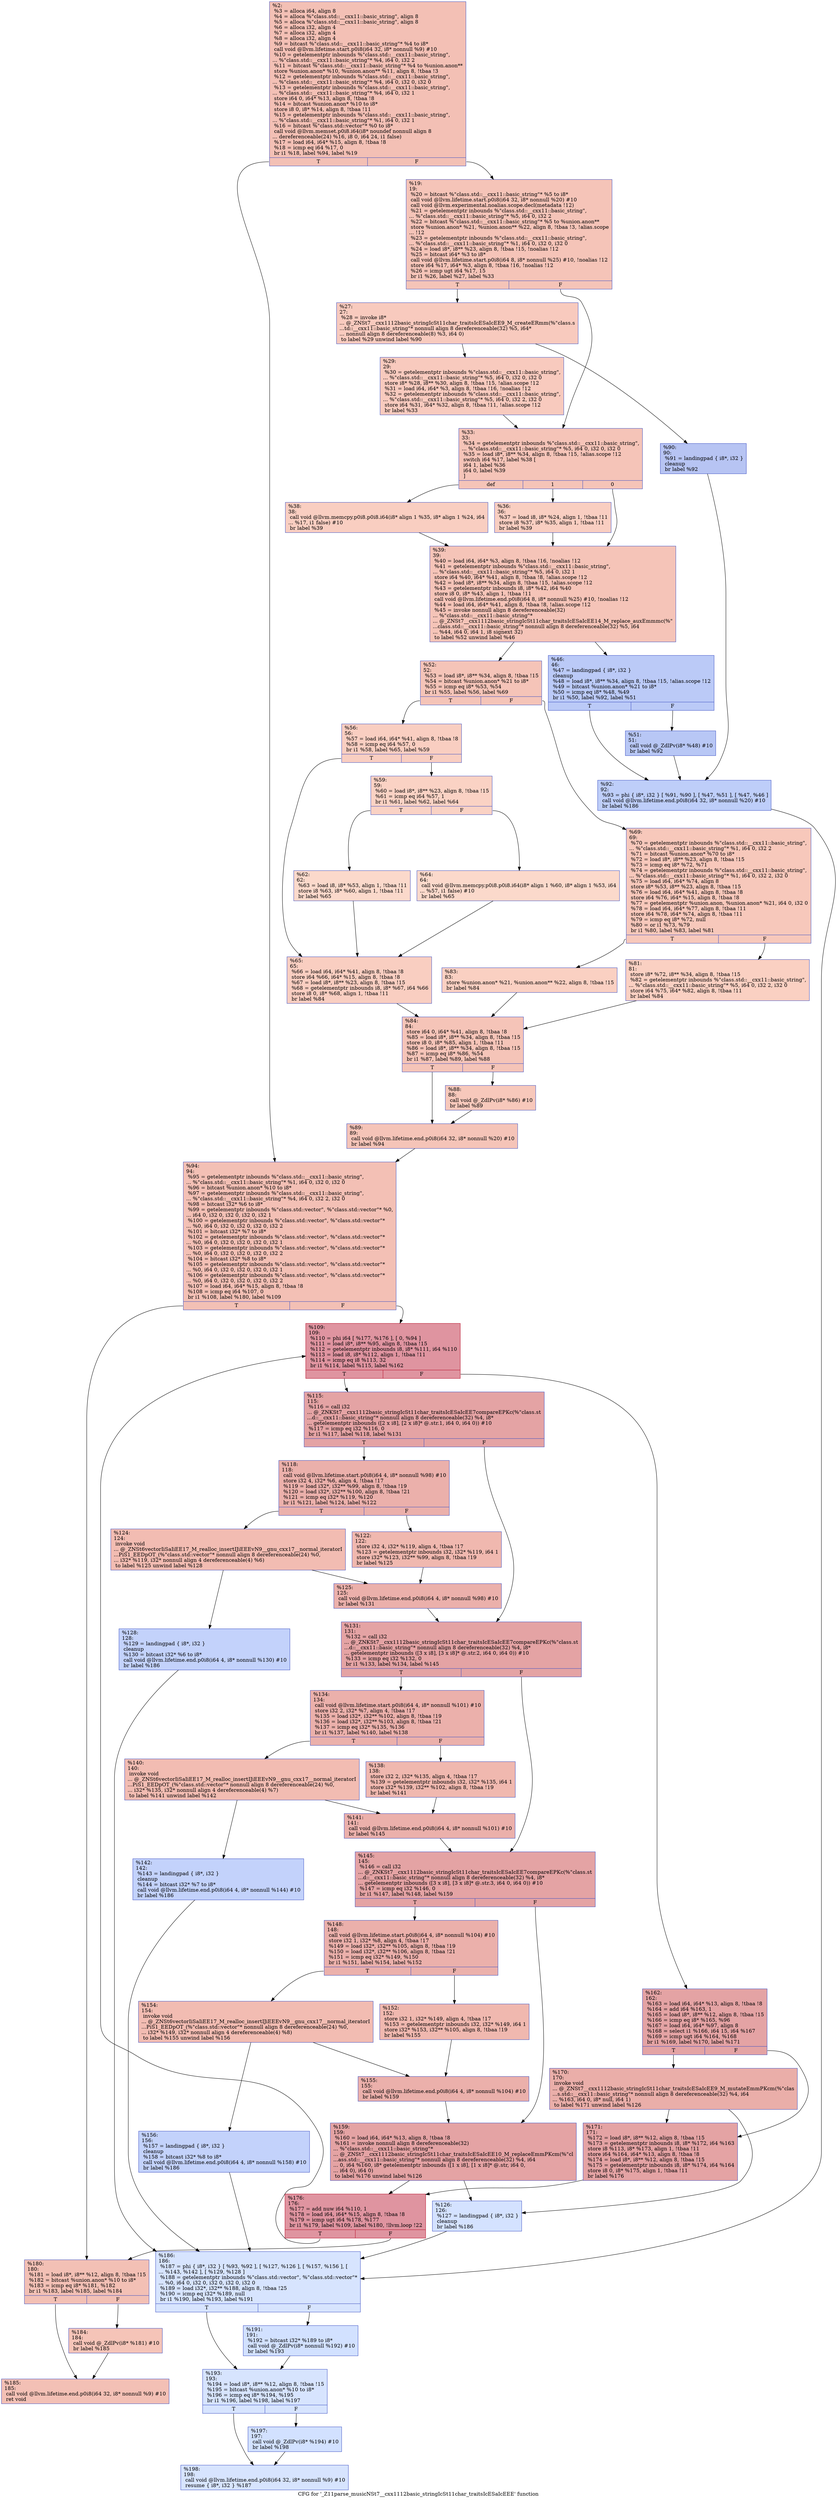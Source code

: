 digraph "CFG for '_Z11parse_musicNSt7__cxx1112basic_stringIcSt11char_traitsIcESaIcEEE' function" {
	label="CFG for '_Z11parse_musicNSt7__cxx1112basic_stringIcSt11char_traitsIcESaIcEEE' function";

	Node0x55bfd74b3310 [shape=record,color="#3d50c3ff", style=filled, fillcolor="#e5705870",label="{%2:\l  %3 = alloca i64, align 8\l  %4 = alloca %\"class.std::__cxx11::basic_string\", align 8\l  %5 = alloca %\"class.std::__cxx11::basic_string\", align 8\l  %6 = alloca i32, align 4\l  %7 = alloca i32, align 4\l  %8 = alloca i32, align 4\l  %9 = bitcast %\"class.std::__cxx11::basic_string\"* %4 to i8*\l  call void @llvm.lifetime.start.p0i8(i64 32, i8* nonnull %9) #10\l  %10 = getelementptr inbounds %\"class.std::__cxx11::basic_string\",\l... %\"class.std::__cxx11::basic_string\"* %4, i64 0, i32 2\l  %11 = bitcast %\"class.std::__cxx11::basic_string\"* %4 to %union.anon**\l  store %union.anon* %10, %union.anon** %11, align 8, !tbaa !3\l  %12 = getelementptr inbounds %\"class.std::__cxx11::basic_string\",\l... %\"class.std::__cxx11::basic_string\"* %4, i64 0, i32 0, i32 0\l  %13 = getelementptr inbounds %\"class.std::__cxx11::basic_string\",\l... %\"class.std::__cxx11::basic_string\"* %4, i64 0, i32 1\l  store i64 0, i64* %13, align 8, !tbaa !8\l  %14 = bitcast %union.anon* %10 to i8*\l  store i8 0, i8* %14, align 8, !tbaa !11\l  %15 = getelementptr inbounds %\"class.std::__cxx11::basic_string\",\l... %\"class.std::__cxx11::basic_string\"* %1, i64 0, i32 1\l  %16 = bitcast %\"class.std::vector\"* %0 to i8*\l  call void @llvm.memset.p0i8.i64(i8* noundef nonnull align 8\l... dereferenceable(24) %16, i8 0, i64 24, i1 false)\l  %17 = load i64, i64* %15, align 8, !tbaa !8\l  %18 = icmp eq i64 %17, 0\l  br i1 %18, label %94, label %19\l|{<s0>T|<s1>F}}"];
	Node0x55bfd74b3310:s0 -> Node0x55bfd74b6730;
	Node0x55bfd74b3310:s1 -> Node0x55bfd74b67c0;
	Node0x55bfd74b67c0 [shape=record,color="#3d50c3ff", style=filled, fillcolor="#e97a5f70",label="{%19:\l19:                                               \l  %20 = bitcast %\"class.std::__cxx11::basic_string\"* %5 to i8*\l  call void @llvm.lifetime.start.p0i8(i64 32, i8* nonnull %20) #10\l  call void @llvm.experimental.noalias.scope.decl(metadata !12)\l  %21 = getelementptr inbounds %\"class.std::__cxx11::basic_string\",\l... %\"class.std::__cxx11::basic_string\"* %5, i64 0, i32 2\l  %22 = bitcast %\"class.std::__cxx11::basic_string\"* %5 to %union.anon**\l  store %union.anon* %21, %union.anon** %22, align 8, !tbaa !3, !alias.scope\l... !12\l  %23 = getelementptr inbounds %\"class.std::__cxx11::basic_string\",\l... %\"class.std::__cxx11::basic_string\"* %1, i64 0, i32 0, i32 0\l  %24 = load i8*, i8** %23, align 8, !tbaa !15, !noalias !12\l  %25 = bitcast i64* %3 to i8*\l  call void @llvm.lifetime.start.p0i8(i64 8, i8* nonnull %25) #10, !noalias !12\l  store i64 %17, i64* %3, align 8, !tbaa !16, !noalias !12\l  %26 = icmp ugt i64 %17, 15\l  br i1 %26, label %27, label %33\l|{<s0>T|<s1>F}}"];
	Node0x55bfd74b67c0:s0 -> Node0x55bfd74b8670;
	Node0x55bfd74b67c0:s1 -> Node0x55bfd74b8700;
	Node0x55bfd74b8670 [shape=record,color="#3d50c3ff", style=filled, fillcolor="#ef886b70",label="{%27:\l27:                                               \l  %28 = invoke i8*\l... @_ZNSt7__cxx1112basic_stringIcSt11char_traitsIcESaIcEE9_M_createERmm(%\"class.s\l...td::__cxx11::basic_string\"* nonnull align 8 dereferenceable(32) %5, i64*\l... nonnull align 8 dereferenceable(8) %3, i64 0)\l          to label %29 unwind label %90\l}"];
	Node0x55bfd74b8670 -> Node0x55bfd74b8930;
	Node0x55bfd74b8670 -> Node0x55bfd74b8980;
	Node0x55bfd74b8930 [shape=record,color="#3d50c3ff", style=filled, fillcolor="#ef886b70",label="{%29:\l29:                                               \l  %30 = getelementptr inbounds %\"class.std::__cxx11::basic_string\",\l... %\"class.std::__cxx11::basic_string\"* %5, i64 0, i32 0, i32 0\l  store i8* %28, i8** %30, align 8, !tbaa !15, !alias.scope !12\l  %31 = load i64, i64* %3, align 8, !tbaa !16, !noalias !12\l  %32 = getelementptr inbounds %\"class.std::__cxx11::basic_string\",\l... %\"class.std::__cxx11::basic_string\"* %5, i64 0, i32 2, i32 0\l  store i64 %31, i64* %32, align 8, !tbaa !11, !alias.scope !12\l  br label %33\l}"];
	Node0x55bfd74b8930 -> Node0x55bfd74b8700;
	Node0x55bfd74b8700 [shape=record,color="#3d50c3ff", style=filled, fillcolor="#e97a5f70",label="{%33:\l33:                                               \l  %34 = getelementptr inbounds %\"class.std::__cxx11::basic_string\",\l... %\"class.std::__cxx11::basic_string\"* %5, i64 0, i32 0, i32 0\l  %35 = load i8*, i8** %34, align 8, !tbaa !15, !alias.scope !12\l  switch i64 %17, label %38 [\l    i64 1, label %36\l    i64 0, label %39\l  ]\l|{<s0>def|<s1>1|<s2>0}}"];
	Node0x55bfd74b8700:s0 -> Node0x55bfd74b8840;
	Node0x55bfd74b8700:s1 -> Node0x55bfd74ba560;
	Node0x55bfd74b8700:s2 -> Node0x55bfd74ba5f0;
	Node0x55bfd74ba560 [shape=record,color="#3d50c3ff", style=filled, fillcolor="#f2907270",label="{%36:\l36:                                               \l  %37 = load i8, i8* %24, align 1, !tbaa !11\l  store i8 %37, i8* %35, align 1, !tbaa !11\l  br label %39\l}"];
	Node0x55bfd74ba560 -> Node0x55bfd74ba5f0;
	Node0x55bfd74b8840 [shape=record,color="#3d50c3ff", style=filled, fillcolor="#f2907270",label="{%38:\l38:                                               \l  call void @llvm.memcpy.p0i8.p0i8.i64(i8* align 1 %35, i8* align 1 %24, i64\l... %17, i1 false) #10\l  br label %39\l}"];
	Node0x55bfd74b8840 -> Node0x55bfd74ba5f0;
	Node0x55bfd74ba5f0 [shape=record,color="#3d50c3ff", style=filled, fillcolor="#e97a5f70",label="{%39:\l39:                                               \l  %40 = load i64, i64* %3, align 8, !tbaa !16, !noalias !12\l  %41 = getelementptr inbounds %\"class.std::__cxx11::basic_string\",\l... %\"class.std::__cxx11::basic_string\"* %5, i64 0, i32 1\l  store i64 %40, i64* %41, align 8, !tbaa !8, !alias.scope !12\l  %42 = load i8*, i8** %34, align 8, !tbaa !15, !alias.scope !12\l  %43 = getelementptr inbounds i8, i8* %42, i64 %40\l  store i8 0, i8* %43, align 1, !tbaa !11\l  call void @llvm.lifetime.end.p0i8(i64 8, i8* nonnull %25) #10, !noalias !12\l  %44 = load i64, i64* %41, align 8, !tbaa !8, !alias.scope !12\l  %45 = invoke nonnull align 8 dereferenceable(32)\l... %\"class.std::__cxx11::basic_string\"*\l... @_ZNSt7__cxx1112basic_stringIcSt11char_traitsIcESaIcEE14_M_replace_auxEmmmc(%\"\l...class.std::__cxx11::basic_string\"* nonnull align 8 dereferenceable(32) %5, i64\l... %44, i64 0, i64 1, i8 signext 32)\l          to label %52 unwind label %46\l}"];
	Node0x55bfd74ba5f0 -> Node0x55bfd74bb3b0;
	Node0x55bfd74ba5f0 -> Node0x55bfd74bb440;
	Node0x55bfd74bb440 [shape=record,color="#3d50c3ff", style=filled, fillcolor="#6687ed70",label="{%46:\l46:                                               \l  %47 = landingpad \{ i8*, i32 \}\l          cleanup\l  %48 = load i8*, i8** %34, align 8, !tbaa !15, !alias.scope !12\l  %49 = bitcast %union.anon* %21 to i8*\l  %50 = icmp eq i8* %48, %49\l  br i1 %50, label %92, label %51\l|{<s0>T|<s1>F}}"];
	Node0x55bfd74bb440:s0 -> Node0x55bfd74bbbf0;
	Node0x55bfd74bb440:s1 -> Node0x55bfd74bbc80;
	Node0x55bfd74bbc80 [shape=record,color="#3d50c3ff", style=filled, fillcolor="#5f7fe870",label="{%51:\l51:                                               \l  call void @_ZdlPv(i8* %48) #10\l  br label %92\l}"];
	Node0x55bfd74bbc80 -> Node0x55bfd74bbbf0;
	Node0x55bfd74bb3b0 [shape=record,color="#3d50c3ff", style=filled, fillcolor="#e97a5f70",label="{%52:\l52:                                               \l  %53 = load i8*, i8** %34, align 8, !tbaa !15\l  %54 = bitcast %union.anon* %21 to i8*\l  %55 = icmp eq i8* %53, %54\l  br i1 %55, label %56, label %69\l|{<s0>T|<s1>F}}"];
	Node0x55bfd74bb3b0:s0 -> Node0x55bfd74bc170;
	Node0x55bfd74bb3b0:s1 -> Node0x55bfd74bc1c0;
	Node0x55bfd74bc170 [shape=record,color="#3d50c3ff", style=filled, fillcolor="#f2907270",label="{%56:\l56:                                               \l  %57 = load i64, i64* %41, align 8, !tbaa !8\l  %58 = icmp eq i64 %57, 0\l  br i1 %58, label %65, label %59\l|{<s0>T|<s1>F}}"];
	Node0x55bfd74bc170:s0 -> Node0x55bfd74bc3c0;
	Node0x55bfd74bc170:s1 -> Node0x55bfd74bc410;
	Node0x55bfd74bc410 [shape=record,color="#3d50c3ff", style=filled, fillcolor="#f4987a70",label="{%59:\l59:                                               \l  %60 = load i8*, i8** %23, align 8, !tbaa !15\l  %61 = icmp eq i64 %57, 1\l  br i1 %61, label %62, label %64\l|{<s0>T|<s1>F}}"];
	Node0x55bfd74bc410:s0 -> Node0x55bfd74bc650;
	Node0x55bfd74bc410:s1 -> Node0x55bfd74bc6a0;
	Node0x55bfd74bc650 [shape=record,color="#3d50c3ff", style=filled, fillcolor="#f7a88970",label="{%62:\l62:                                               \l  %63 = load i8, i8* %53, align 1, !tbaa !11\l  store i8 %63, i8* %60, align 1, !tbaa !11\l  br label %65\l}"];
	Node0x55bfd74bc650 -> Node0x55bfd74bc3c0;
	Node0x55bfd74bc6a0 [shape=record,color="#3d50c3ff", style=filled, fillcolor="#f7a88970",label="{%64:\l64:                                               \l  call void @llvm.memcpy.p0i8.p0i8.i64(i8* align 1 %60, i8* align 1 %53, i64\l... %57, i1 false) #10\l  br label %65\l}"];
	Node0x55bfd74bc6a0 -> Node0x55bfd74bc3c0;
	Node0x55bfd74bc3c0 [shape=record,color="#3d50c3ff", style=filled, fillcolor="#f2907270",label="{%65:\l65:                                               \l  %66 = load i64, i64* %41, align 8, !tbaa !8\l  store i64 %66, i64* %15, align 8, !tbaa !8\l  %67 = load i8*, i8** %23, align 8, !tbaa !15\l  %68 = getelementptr inbounds i8, i8* %67, i64 %66\l  store i8 0, i8* %68, align 1, !tbaa !11\l  br label %84\l}"];
	Node0x55bfd74bc3c0 -> Node0x55bfd74bd260;
	Node0x55bfd74bc1c0 [shape=record,color="#3d50c3ff", style=filled, fillcolor="#ed836670",label="{%69:\l69:                                               \l  %70 = getelementptr inbounds %\"class.std::__cxx11::basic_string\",\l... %\"class.std::__cxx11::basic_string\"* %1, i64 0, i32 2\l  %71 = bitcast %union.anon* %70 to i8*\l  %72 = load i8*, i8** %23, align 8, !tbaa !15\l  %73 = icmp eq i8* %72, %71\l  %74 = getelementptr inbounds %\"class.std::__cxx11::basic_string\",\l... %\"class.std::__cxx11::basic_string\"* %1, i64 0, i32 2, i32 0\l  %75 = load i64, i64* %74, align 8\l  store i8* %53, i8** %23, align 8, !tbaa !15\l  %76 = load i64, i64* %41, align 8, !tbaa !8\l  store i64 %76, i64* %15, align 8, !tbaa !8\l  %77 = getelementptr %union.anon, %union.anon* %21, i64 0, i32 0\l  %78 = load i64, i64* %77, align 8, !tbaa !11\l  store i64 %78, i64* %74, align 8, !tbaa !11\l  %79 = icmp eq i8* %72, null\l  %80 = or i1 %73, %79\l  br i1 %80, label %83, label %81\l|{<s0>T|<s1>F}}"];
	Node0x55bfd74bc1c0:s0 -> Node0x55bfd74bdb10;
	Node0x55bfd74bc1c0:s1 -> Node0x55bfd74bdb60;
	Node0x55bfd74bdb60 [shape=record,color="#3d50c3ff", style=filled, fillcolor="#f3947570",label="{%81:\l81:                                               \l  store i8* %72, i8** %34, align 8, !tbaa !15\l  %82 = getelementptr inbounds %\"class.std::__cxx11::basic_string\",\l... %\"class.std::__cxx11::basic_string\"* %5, i64 0, i32 2, i32 0\l  store i64 %75, i64* %82, align 8, !tbaa !11\l  br label %84\l}"];
	Node0x55bfd74bdb60 -> Node0x55bfd74bd260;
	Node0x55bfd74bdb10 [shape=record,color="#3d50c3ff", style=filled, fillcolor="#f3947570",label="{%83:\l83:                                               \l  store %union.anon* %21, %union.anon** %22, align 8, !tbaa !15\l  br label %84\l}"];
	Node0x55bfd74bdb10 -> Node0x55bfd74bd260;
	Node0x55bfd74bd260 [shape=record,color="#3d50c3ff", style=filled, fillcolor="#e97a5f70",label="{%84:\l84:                                               \l  store i64 0, i64* %41, align 8, !tbaa !8\l  %85 = load i8*, i8** %34, align 8, !tbaa !15\l  store i8 0, i8* %85, align 1, !tbaa !11\l  %86 = load i8*, i8** %34, align 8, !tbaa !15\l  %87 = icmp eq i8* %86, %54\l  br i1 %87, label %89, label %88\l|{<s0>T|<s1>F}}"];
	Node0x55bfd74bd260:s0 -> Node0x55bfd74be260;
	Node0x55bfd74bd260:s1 -> Node0x55bfd74be2b0;
	Node0x55bfd74be2b0 [shape=record,color="#3d50c3ff", style=filled, fillcolor="#ed836670",label="{%88:\l88:                                               \l  call void @_ZdlPv(i8* %86) #10\l  br label %89\l}"];
	Node0x55bfd74be2b0 -> Node0x55bfd74be260;
	Node0x55bfd74be260 [shape=record,color="#3d50c3ff", style=filled, fillcolor="#e97a5f70",label="{%89:\l89:                                               \l  call void @llvm.lifetime.end.p0i8(i64 32, i8* nonnull %20) #10\l  br label %94\l}"];
	Node0x55bfd74be260 -> Node0x55bfd74b6730;
	Node0x55bfd74b8980 [shape=record,color="#3d50c3ff", style=filled, fillcolor="#5b7ae570",label="{%90:\l90:                                               \l  %91 = landingpad \{ i8*, i32 \}\l          cleanup\l  br label %92\l}"];
	Node0x55bfd74b8980 -> Node0x55bfd74bbbf0;
	Node0x55bfd74bbbf0 [shape=record,color="#3d50c3ff", style=filled, fillcolor="#6c8ff170",label="{%92:\l92:                                               \l  %93 = phi \{ i8*, i32 \} [ %91, %90 ], [ %47, %51 ], [ %47, %46 ]\l  call void @llvm.lifetime.end.p0i8(i64 32, i8* nonnull %20) #10\l  br label %186\l}"];
	Node0x55bfd74bbbf0 -> Node0x55bfd74be9d0;
	Node0x55bfd74b6730 [shape=record,color="#3d50c3ff", style=filled, fillcolor="#e5705870",label="{%94:\l94:                                               \l  %95 = getelementptr inbounds %\"class.std::__cxx11::basic_string\",\l... %\"class.std::__cxx11::basic_string\"* %1, i64 0, i32 0, i32 0\l  %96 = bitcast %union.anon* %10 to i8*\l  %97 = getelementptr inbounds %\"class.std::__cxx11::basic_string\",\l... %\"class.std::__cxx11::basic_string\"* %4, i64 0, i32 2, i32 0\l  %98 = bitcast i32* %6 to i8*\l  %99 = getelementptr inbounds %\"class.std::vector\", %\"class.std::vector\"* %0,\l... i64 0, i32 0, i32 0, i32 0, i32 1\l  %100 = getelementptr inbounds %\"class.std::vector\", %\"class.std::vector\"*\l... %0, i64 0, i32 0, i32 0, i32 0, i32 2\l  %101 = bitcast i32* %7 to i8*\l  %102 = getelementptr inbounds %\"class.std::vector\", %\"class.std::vector\"*\l... %0, i64 0, i32 0, i32 0, i32 0, i32 1\l  %103 = getelementptr inbounds %\"class.std::vector\", %\"class.std::vector\"*\l... %0, i64 0, i32 0, i32 0, i32 0, i32 2\l  %104 = bitcast i32* %8 to i8*\l  %105 = getelementptr inbounds %\"class.std::vector\", %\"class.std::vector\"*\l... %0, i64 0, i32 0, i32 0, i32 0, i32 1\l  %106 = getelementptr inbounds %\"class.std::vector\", %\"class.std::vector\"*\l... %0, i64 0, i32 0, i32 0, i32 0, i32 2\l  %107 = load i64, i64* %15, align 8, !tbaa !8\l  %108 = icmp eq i64 %107, 0\l  br i1 %108, label %180, label %109\l|{<s0>T|<s1>F}}"];
	Node0x55bfd74b6730:s0 -> Node0x55bfd74bf5d0;
	Node0x55bfd74b6730:s1 -> Node0x55bfd74bf620;
	Node0x55bfd74bf620 [shape=record,color="#b70d28ff", style=filled, fillcolor="#b70d2870",label="{%109:\l109:                                              \l  %110 = phi i64 [ %177, %176 ], [ 0, %94 ]\l  %111 = load i8*, i8** %95, align 8, !tbaa !15\l  %112 = getelementptr inbounds i8, i8* %111, i64 %110\l  %113 = load i8, i8* %112, align 1, !tbaa !11\l  %114 = icmp eq i8 %113, 32\l  br i1 %114, label %115, label %162\l|{<s0>T|<s1>F}}"];
	Node0x55bfd74bf620:s0 -> Node0x55bfd74bfa30;
	Node0x55bfd74bf620:s1 -> Node0x55bfd74bfa80;
	Node0x55bfd74bfa30 [shape=record,color="#3d50c3ff", style=filled, fillcolor="#c32e3170",label="{%115:\l115:                                              \l  %116 = call i32\l... @_ZNKSt7__cxx1112basic_stringIcSt11char_traitsIcESaIcEE7compareEPKc(%\"class.st\l...d::__cxx11::basic_string\"* nonnull align 8 dereferenceable(32) %4, i8*\l... getelementptr inbounds ([2 x i8], [2 x i8]* @.str.1, i64 0, i64 0)) #10\l  %117 = icmp eq i32 %116, 0\l  br i1 %117, label %118, label %131\l|{<s0>T|<s1>F}}"];
	Node0x55bfd74bfa30:s0 -> Node0x55bfd74bfb80;
	Node0x55bfd74bfa30:s1 -> Node0x55bfd74bff60;
	Node0x55bfd74bfb80 [shape=record,color="#3d50c3ff", style=filled, fillcolor="#d24b4070",label="{%118:\l118:                                              \l  call void @llvm.lifetime.start.p0i8(i64 4, i8* nonnull %98) #10\l  store i32 4, i32* %6, align 4, !tbaa !17\l  %119 = load i32*, i32** %99, align 8, !tbaa !19\l  %120 = load i32*, i32** %100, align 8, !tbaa !21\l  %121 = icmp eq i32* %119, %120\l  br i1 %121, label %124, label %122\l|{<s0>T|<s1>F}}"];
	Node0x55bfd74bfb80:s0 -> Node0x55bfd74b4f20;
	Node0x55bfd74bfb80:s1 -> Node0x55bfd74b4fb0;
	Node0x55bfd74b4fb0 [shape=record,color="#3d50c3ff", style=filled, fillcolor="#dc5d4a70",label="{%122:\l122:                                              \l  store i32 4, i32* %119, align 4, !tbaa !17\l  %123 = getelementptr inbounds i32, i32* %119, i64 1\l  store i32* %123, i32** %99, align 8, !tbaa !19\l  br label %125\l}"];
	Node0x55bfd74b4fb0 -> Node0x55bfd74b52b0;
	Node0x55bfd74b4f20 [shape=record,color="#3d50c3ff", style=filled, fillcolor="#e1675170",label="{%124:\l124:                                              \l  invoke void\l... @_ZNSt6vectorIiSaIiEE17_M_realloc_insertIJiEEEvN9__gnu_cxx17__normal_iteratorI\l...PiS1_EEDpOT_(%\"class.std::vector\"* nonnull align 8 dereferenceable(24) %0,\l... i32* %119, i32* nonnull align 4 dereferenceable(4) %6)\l          to label %125 unwind label %128\l}"];
	Node0x55bfd74b4f20 -> Node0x55bfd74b52b0;
	Node0x55bfd74b4f20 -> Node0x55bfd74b5480;
	Node0x55bfd74b52b0 [shape=record,color="#3d50c3ff", style=filled, fillcolor="#d24b4070",label="{%125:\l125:                                              \l  call void @llvm.lifetime.end.p0i8(i64 4, i8* nonnull %98) #10\l  br label %131\l}"];
	Node0x55bfd74b52b0 -> Node0x55bfd74bff60;
	Node0x55bfd74c2770 [shape=record,color="#3d50c3ff", style=filled, fillcolor="#9ebeff70",label="{%126:\l126:                                              \l  %127 = landingpad \{ i8*, i32 \}\l          cleanup\l  br label %186\l}"];
	Node0x55bfd74c2770 -> Node0x55bfd74be9d0;
	Node0x55bfd74b5480 [shape=record,color="#3d50c3ff", style=filled, fillcolor="#779af770",label="{%128:\l128:                                              \l  %129 = landingpad \{ i8*, i32 \}\l          cleanup\l  %130 = bitcast i32* %6 to i8*\l  call void @llvm.lifetime.end.p0i8(i64 4, i8* nonnull %130) #10\l  br label %186\l}"];
	Node0x55bfd74b5480 -> Node0x55bfd74be9d0;
	Node0x55bfd74bff60 [shape=record,color="#3d50c3ff", style=filled, fillcolor="#c32e3170",label="{%131:\l131:                                              \l  %132 = call i32\l... @_ZNKSt7__cxx1112basic_stringIcSt11char_traitsIcESaIcEE7compareEPKc(%\"class.st\l...d::__cxx11::basic_string\"* nonnull align 8 dereferenceable(32) %4, i8*\l... getelementptr inbounds ([3 x i8], [3 x i8]* @.str.2, i64 0, i64 0)) #10\l  %133 = icmp eq i32 %132, 0\l  br i1 %133, label %134, label %145\l|{<s0>T|<s1>F}}"];
	Node0x55bfd74bff60:s0 -> Node0x55bfd74c3330;
	Node0x55bfd74bff60:s1 -> Node0x55bfd74c35d0;
	Node0x55bfd74c3330 [shape=record,color="#3d50c3ff", style=filled, fillcolor="#d24b4070",label="{%134:\l134:                                              \l  call void @llvm.lifetime.start.p0i8(i64 4, i8* nonnull %101) #10\l  store i32 2, i32* %7, align 4, !tbaa !17\l  %135 = load i32*, i32** %102, align 8, !tbaa !19\l  %136 = load i32*, i32** %103, align 8, !tbaa !21\l  %137 = icmp eq i32* %135, %136\l  br i1 %137, label %140, label %138\l|{<s0>T|<s1>F}}"];
	Node0x55bfd74c3330:s0 -> Node0x55bfd74c4010;
	Node0x55bfd74c3330:s1 -> Node0x55bfd74c4060;
	Node0x55bfd74c4060 [shape=record,color="#3d50c3ff", style=filled, fillcolor="#dc5d4a70",label="{%138:\l138:                                              \l  store i32 2, i32* %135, align 4, !tbaa !17\l  %139 = getelementptr inbounds i32, i32* %135, i64 1\l  store i32* %139, i32** %102, align 8, !tbaa !19\l  br label %141\l}"];
	Node0x55bfd74c4060 -> Node0x55bfd74c4320;
	Node0x55bfd74c4010 [shape=record,color="#3d50c3ff", style=filled, fillcolor="#e1675170",label="{%140:\l140:                                              \l  invoke void\l... @_ZNSt6vectorIiSaIiEE17_M_realloc_insertIJiEEEvN9__gnu_cxx17__normal_iteratorI\l...PiS1_EEDpOT_(%\"class.std::vector\"* nonnull align 8 dereferenceable(24) %0,\l... i32* %135, i32* nonnull align 4 dereferenceable(4) %7)\l          to label %141 unwind label %142\l}"];
	Node0x55bfd74c4010 -> Node0x55bfd74c4320;
	Node0x55bfd74c4010 -> Node0x55bfd74c4450;
	Node0x55bfd74c4320 [shape=record,color="#3d50c3ff", style=filled, fillcolor="#d24b4070",label="{%141:\l141:                                              \l  call void @llvm.lifetime.end.p0i8(i64 4, i8* nonnull %101) #10\l  br label %145\l}"];
	Node0x55bfd74c4320 -> Node0x55bfd74c35d0;
	Node0x55bfd74c4450 [shape=record,color="#3d50c3ff", style=filled, fillcolor="#779af770",label="{%142:\l142:                                              \l  %143 = landingpad \{ i8*, i32 \}\l          cleanup\l  %144 = bitcast i32* %7 to i8*\l  call void @llvm.lifetime.end.p0i8(i64 4, i8* nonnull %144) #10\l  br label %186\l}"];
	Node0x55bfd74c4450 -> Node0x55bfd74be9d0;
	Node0x55bfd74c35d0 [shape=record,color="#3d50c3ff", style=filled, fillcolor="#c32e3170",label="{%145:\l145:                                              \l  %146 = call i32\l... @_ZNKSt7__cxx1112basic_stringIcSt11char_traitsIcESaIcEE7compareEPKc(%\"class.st\l...d::__cxx11::basic_string\"* nonnull align 8 dereferenceable(32) %4, i8*\l... getelementptr inbounds ([3 x i8], [3 x i8]* @.str.3, i64 0, i64 0)) #10\l  %147 = icmp eq i32 %146, 0\l  br i1 %147, label %148, label %159\l|{<s0>T|<s1>F}}"];
	Node0x55bfd74c35d0:s0 -> Node0x55bfd74c49c0;
	Node0x55bfd74c35d0:s1 -> Node0x55bfd74c4c60;
	Node0x55bfd74c49c0 [shape=record,color="#3d50c3ff", style=filled, fillcolor="#d24b4070",label="{%148:\l148:                                              \l  call void @llvm.lifetime.start.p0i8(i64 4, i8* nonnull %104) #10\l  store i32 1, i32* %8, align 4, !tbaa !17\l  %149 = load i32*, i32** %105, align 8, !tbaa !19\l  %150 = load i32*, i32** %106, align 8, !tbaa !21\l  %151 = icmp eq i32* %149, %150\l  br i1 %151, label %154, label %152\l|{<s0>T|<s1>F}}"];
	Node0x55bfd74c49c0:s0 -> Node0x55bfd74c5090;
	Node0x55bfd74c49c0:s1 -> Node0x55bfd74c50e0;
	Node0x55bfd74c50e0 [shape=record,color="#3d50c3ff", style=filled, fillcolor="#dc5d4a70",label="{%152:\l152:                                              \l  store i32 1, i32* %149, align 4, !tbaa !17\l  %153 = getelementptr inbounds i32, i32* %149, i64 1\l  store i32* %153, i32** %105, align 8, !tbaa !19\l  br label %155\l}"];
	Node0x55bfd74c50e0 -> Node0x55bfd74c53a0;
	Node0x55bfd74c5090 [shape=record,color="#3d50c3ff", style=filled, fillcolor="#e1675170",label="{%154:\l154:                                              \l  invoke void\l... @_ZNSt6vectorIiSaIiEE17_M_realloc_insertIJiEEEvN9__gnu_cxx17__normal_iteratorI\l...PiS1_EEDpOT_(%\"class.std::vector\"* nonnull align 8 dereferenceable(24) %0,\l... i32* %149, i32* nonnull align 4 dereferenceable(4) %8)\l          to label %155 unwind label %156\l}"];
	Node0x55bfd74c5090 -> Node0x55bfd74c53a0;
	Node0x55bfd74c5090 -> Node0x55bfd74c54d0;
	Node0x55bfd74c53a0 [shape=record,color="#3d50c3ff", style=filled, fillcolor="#d24b4070",label="{%155:\l155:                                              \l  call void @llvm.lifetime.end.p0i8(i64 4, i8* nonnull %104) #10\l  br label %159\l}"];
	Node0x55bfd74c53a0 -> Node0x55bfd74c4c60;
	Node0x55bfd74c54d0 [shape=record,color="#3d50c3ff", style=filled, fillcolor="#779af770",label="{%156:\l156:                                              \l  %157 = landingpad \{ i8*, i32 \}\l          cleanup\l  %158 = bitcast i32* %8 to i8*\l  call void @llvm.lifetime.end.p0i8(i64 4, i8* nonnull %158) #10\l  br label %186\l}"];
	Node0x55bfd74c54d0 -> Node0x55bfd74be9d0;
	Node0x55bfd74c4c60 [shape=record,color="#3d50c3ff", style=filled, fillcolor="#c32e3170",label="{%159:\l159:                                              \l  %160 = load i64, i64* %13, align 8, !tbaa !8\l  %161 = invoke nonnull align 8 dereferenceable(32)\l... %\"class.std::__cxx11::basic_string\"*\l... @_ZNSt7__cxx1112basic_stringIcSt11char_traitsIcESaIcEE10_M_replaceEmmPKcm(%\"cl\l...ass.std::__cxx11::basic_string\"* nonnull align 8 dereferenceable(32) %4, i64\l... 0, i64 %160, i8* getelementptr inbounds ([1 x i8], [1 x i8]* @.str, i64 0,\l... i64 0), i64 0)\l          to label %176 unwind label %126\l}"];
	Node0x55bfd74c4c60 -> Node0x55bfd74bf720;
	Node0x55bfd74c4c60 -> Node0x55bfd74c2770;
	Node0x55bfd74bfa80 [shape=record,color="#3d50c3ff", style=filled, fillcolor="#c32e3170",label="{%162:\l162:                                              \l  %163 = load i64, i64* %13, align 8, !tbaa !8\l  %164 = add i64 %163, 1\l  %165 = load i8*, i8** %12, align 8, !tbaa !15\l  %166 = icmp eq i8* %165, %96\l  %167 = load i64, i64* %97, align 8\l  %168 = select i1 %166, i64 15, i64 %167\l  %169 = icmp ugt i64 %164, %168\l  br i1 %169, label %170, label %171\l|{<s0>T|<s1>F}}"];
	Node0x55bfd74bfa80:s0 -> Node0x55bfd74c6250;
	Node0x55bfd74bfa80:s1 -> Node0x55bfd74c62a0;
	Node0x55bfd74c6250 [shape=record,color="#3d50c3ff", style=filled, fillcolor="#d0473d70",label="{%170:\l170:                                              \l  invoke void\l... @_ZNSt7__cxx1112basic_stringIcSt11char_traitsIcESaIcEE9_M_mutateEmmPKcm(%\"clas\l...s.std::__cxx11::basic_string\"* nonnull align 8 dereferenceable(32) %4, i64\l... %163, i64 0, i8* null, i64 1)\l          to label %171 unwind label %126\l}"];
	Node0x55bfd74c6250 -> Node0x55bfd74c62a0;
	Node0x55bfd74c6250 -> Node0x55bfd74c2770;
	Node0x55bfd74c62a0 [shape=record,color="#3d50c3ff", style=filled, fillcolor="#c32e3170",label="{%171:\l171:                                              \l  %172 = load i8*, i8** %12, align 8, !tbaa !15\l  %173 = getelementptr inbounds i8, i8* %172, i64 %163\l  store i8 %113, i8* %173, align 1, !tbaa !11\l  store i64 %164, i64* %13, align 8, !tbaa !8\l  %174 = load i8*, i8** %12, align 8, !tbaa !15\l  %175 = getelementptr inbounds i8, i8* %174, i64 %164\l  store i8 0, i8* %175, align 1, !tbaa !11\l  br label %176\l}"];
	Node0x55bfd74c62a0 -> Node0x55bfd74bf720;
	Node0x55bfd74bf720 [shape=record,color="#b70d28ff", style=filled, fillcolor="#b70d2870",label="{%176:\l176:                                              \l  %177 = add nuw i64 %110, 1\l  %178 = load i64, i64* %15, align 8, !tbaa !8\l  %179 = icmp ugt i64 %178, %177\l  br i1 %179, label %109, label %180, !llvm.loop !22\l|{<s0>T|<s1>F}}"];
	Node0x55bfd74bf720:s0 -> Node0x55bfd74bf620;
	Node0x55bfd74bf720:s1 -> Node0x55bfd74bf5d0;
	Node0x55bfd74bf5d0 [shape=record,color="#3d50c3ff", style=filled, fillcolor="#e5705870",label="{%180:\l180:                                              \l  %181 = load i8*, i8** %12, align 8, !tbaa !15\l  %182 = bitcast %union.anon* %10 to i8*\l  %183 = icmp eq i8* %181, %182\l  br i1 %183, label %185, label %184\l|{<s0>T|<s1>F}}"];
	Node0x55bfd74bf5d0:s0 -> Node0x55bfd74c63a0;
	Node0x55bfd74bf5d0:s1 -> Node0x55bfd74c6ef0;
	Node0x55bfd74c6ef0 [shape=record,color="#3d50c3ff", style=filled, fillcolor="#e97a5f70",label="{%184:\l184:                                              \l  call void @_ZdlPv(i8* %181) #10\l  br label %185\l}"];
	Node0x55bfd74c6ef0 -> Node0x55bfd74c63a0;
	Node0x55bfd74c63a0 [shape=record,color="#3d50c3ff", style=filled, fillcolor="#e5705870",label="{%185:\l185:                                              \l  call void @llvm.lifetime.end.p0i8(i64 32, i8* nonnull %9) #10\l  ret void\l}"];
	Node0x55bfd74be9d0 [shape=record,color="#3d50c3ff", style=filled, fillcolor="#a5c3fe70",label="{%186:\l186:                                              \l  %187 = phi \{ i8*, i32 \} [ %93, %92 ], [ %127, %126 ], [ %157, %156 ], [\l... %143, %142 ], [ %129, %128 ]\l  %188 = getelementptr inbounds %\"class.std::vector\", %\"class.std::vector\"*\l... %0, i64 0, i32 0, i32 0, i32 0, i32 0\l  %189 = load i32*, i32** %188, align 8, !tbaa !25\l  %190 = icmp eq i32* %189, null\l  br i1 %190, label %193, label %191\l|{<s0>T|<s1>F}}"];
	Node0x55bfd74be9d0:s0 -> Node0x55bfd74c7700;
	Node0x55bfd74be9d0:s1 -> Node0x55bfd74c7750;
	Node0x55bfd74c7750 [shape=record,color="#3d50c3ff", style=filled, fillcolor="#9abbff70",label="{%191:\l191:                                              \l  %192 = bitcast i32* %189 to i8*\l  call void @_ZdlPv(i8* nonnull %192) #10\l  br label %193\l}"];
	Node0x55bfd74c7750 -> Node0x55bfd74c7700;
	Node0x55bfd74c7700 [shape=record,color="#3d50c3ff", style=filled, fillcolor="#a5c3fe70",label="{%193:\l193:                                              \l  %194 = load i8*, i8** %12, align 8, !tbaa !15\l  %195 = bitcast %union.anon* %10 to i8*\l  %196 = icmp eq i8* %194, %195\l  br i1 %196, label %198, label %197\l|{<s0>T|<s1>F}}"];
	Node0x55bfd74c7700:s0 -> Node0x55bfd74c7bd0;
	Node0x55bfd74c7700:s1 -> Node0x55bfd74c7c20;
	Node0x55bfd74c7c20 [shape=record,color="#3d50c3ff", style=filled, fillcolor="#9abbff70",label="{%197:\l197:                                              \l  call void @_ZdlPv(i8* %194) #10\l  br label %198\l}"];
	Node0x55bfd74c7c20 -> Node0x55bfd74c7bd0;
	Node0x55bfd74c7bd0 [shape=record,color="#3d50c3ff", style=filled, fillcolor="#a5c3fe70",label="{%198:\l198:                                              \l  call void @llvm.lifetime.end.p0i8(i64 32, i8* nonnull %9) #10\l  resume \{ i8*, i32 \} %187\l}"];
}
